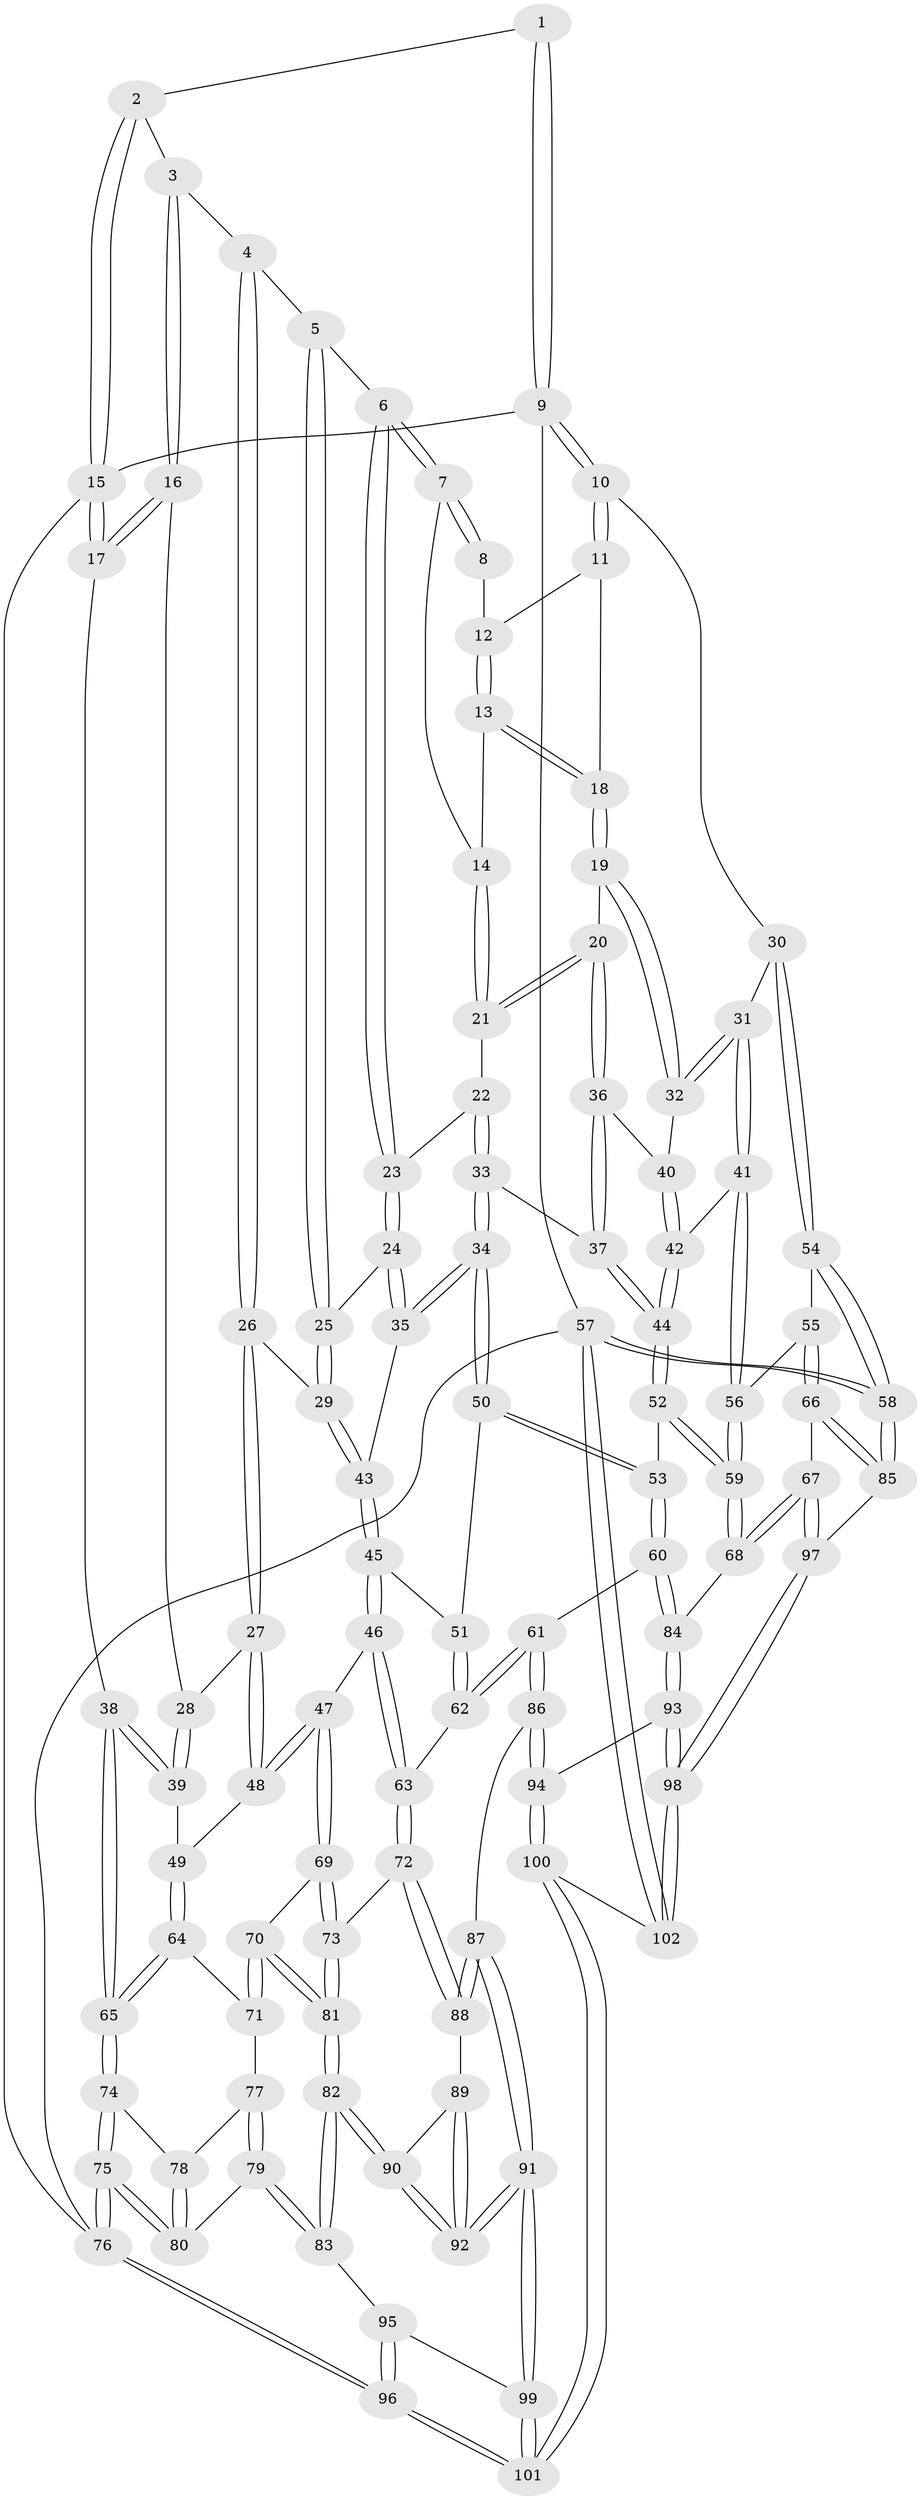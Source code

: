 // coarse degree distribution, {3: 0.08064516129032258, 5: 0.3225806451612903, 4: 0.43548387096774194, 7: 0.016129032258064516, 6: 0.14516129032258066}
// Generated by graph-tools (version 1.1) at 2025/52/02/27/25 19:52:38]
// undirected, 102 vertices, 252 edges
graph export_dot {
graph [start="1"]
  node [color=gray90,style=filled];
  1 [pos="+0.7247902743506779+0"];
  2 [pos="+0.28422755997065347+0"];
  3 [pos="+0.2998899085357459+0"];
  4 [pos="+0.4745043613298548+0.15889339685168397"];
  5 [pos="+0.496749944470104+0.16401268509187836"];
  6 [pos="+0.5945438720486517+0.17395064172934585"];
  7 [pos="+0.5966491123944674+0.17313248239847998"];
  8 [pos="+0.7234792186691468+0"];
  9 [pos="+1+0"];
  10 [pos="+1+0.07481219247027995"];
  11 [pos="+0.9633965574732755+0.143504024569743"];
  12 [pos="+0.7823659567914506+0.041374111299595104"];
  13 [pos="+0.7349218280678869+0.1905049899867891"];
  14 [pos="+0.7249362199893344+0.19232705562298633"];
  15 [pos="+0+0"];
  16 [pos="+0.20060162727462383+0.16516670511904905"];
  17 [pos="+0+0.15960525689830082"];
  18 [pos="+0.8182231561892921+0.22068920919822047"];
  19 [pos="+0.8341437226950823+0.32743073004251766"];
  20 [pos="+0.713108037961618+0.33240586120861304"];
  21 [pos="+0.7112900791395959+0.3303971531336145"];
  22 [pos="+0.6693788819359123+0.3314463032159285"];
  23 [pos="+0.6098988262177227+0.29167675705206897"];
  24 [pos="+0.5757800314925624+0.37140395218346894"];
  25 [pos="+0.5293486641518542+0.3342011721081323"];
  26 [pos="+0.41240889214962745+0.33875325451432126"];
  27 [pos="+0.3068394481005699+0.35791806198872333"];
  28 [pos="+0.19442880280827654+0.24406889963743614"];
  29 [pos="+0.42210879269373547+0.3501061344475959"];
  30 [pos="+1+0.2384172626567205"];
  31 [pos="+0.8814309120706559+0.37457188821190934"];
  32 [pos="+0.8343905957203761+0.327906936018709"];
  33 [pos="+0.6314406305441167+0.4420264832227993"];
  34 [pos="+0.6010879365989448+0.45238852529437396"];
  35 [pos="+0.5762700077903349+0.4279842052624103"];
  36 [pos="+0.7195301498999314+0.39129074859875923"];
  37 [pos="+0.6738308469581038+0.4383030780615692"];
  38 [pos="+0+0.4611813103655293"];
  39 [pos="+0.06111120356263587+0.3929020804084034"];
  40 [pos="+0.7509325049844031+0.3948864023390991"];
  41 [pos="+0.8558775144314518+0.5062452431089781"];
  42 [pos="+0.8354904845270783+0.5124233876686383"];
  43 [pos="+0.46167247420170965+0.42019906115172634"];
  44 [pos="+0.8058617343176109+0.5288055614919007"];
  45 [pos="+0.4041152787907126+0.5323100279511161"];
  46 [pos="+0.34306341264819407+0.5500237640015653"];
  47 [pos="+0.29920380226052934+0.5549070754536806"];
  48 [pos="+0.2761619060992516+0.5292069128231739"];
  49 [pos="+0.2577007895117608+0.5251352699208929"];
  50 [pos="+0.5945841408703805+0.5337311897548331"];
  51 [pos="+0.43183954761370724+0.5449655542569338"];
  52 [pos="+0.7769394784191713+0.5668616668331059"];
  53 [pos="+0.6417188597228798+0.6417554828762807"];
  54 [pos="+1+0.5399015417057057"];
  55 [pos="+0.9805910227163309+0.5508629995392459"];
  56 [pos="+0.9315638964319479+0.5454828448573746"];
  57 [pos="+1+1"];
  58 [pos="+1+0.8625267253005465"];
  59 [pos="+0.8634001567529656+0.7386280906175228"];
  60 [pos="+0.6223053991522748+0.7057328327959961"];
  61 [pos="+0.5969816587491916+0.7195603669388503"];
  62 [pos="+0.5311364016401375+0.6994329169669932"];
  63 [pos="+0.46895703408708517+0.7044187428888473"];
  64 [pos="+0.08421992273127002+0.604355689891497"];
  65 [pos="+0+0.489965146000501"];
  66 [pos="+0.9223287431646596+0.7919977855249168"];
  67 [pos="+0.8873480710420776+0.7879497539988843"];
  68 [pos="+0.8658640988777629+0.7763352061187586"];
  69 [pos="+0.2945591183227678+0.583262842361716"];
  70 [pos="+0.1881754648997925+0.6960197336094304"];
  71 [pos="+0.13367365399025805+0.6921990010973279"];
  72 [pos="+0.38113440894072603+0.737510968940712"];
  73 [pos="+0.350192466280913+0.7270317592209984"];
  74 [pos="+0+0.5492794466227174"];
  75 [pos="+0+0.7796235969227364"];
  76 [pos="+0+1"];
  77 [pos="+0.13333522401951708+0.692593036453905"];
  78 [pos="+0.03330689417781729+0.7036291168166487"];
  79 [pos="+0.07432904274043754+0.8095403197830615"];
  80 [pos="+0.06561067687989568+0.8066139165111516"];
  81 [pos="+0.2474934508484456+0.8185918628263866"];
  82 [pos="+0.24587677548419598+0.825515514919969"];
  83 [pos="+0.08382652959542383+0.822710190807767"];
  84 [pos="+0.7544864471354881+0.7882766847347874"];
  85 [pos="+1+0.8475664903844692"];
  86 [pos="+0.5386522420284752+0.8639625393956855"];
  87 [pos="+0.48639008932050404+0.875413100641909"];
  88 [pos="+0.4097493420288567+0.820426146236756"];
  89 [pos="+0.3848147044611362+0.8338898546196948"];
  90 [pos="+0.2519233394658501+0.8435454553825255"];
  91 [pos="+0.2770449507330481+1"];
  92 [pos="+0.2761587673768205+1"];
  93 [pos="+0.7142236932029407+0.9679733057345226"];
  94 [pos="+0.5396292944564725+0.8654184503920704"];
  95 [pos="+0.08262448270184974+0.8454604792188113"];
  96 [pos="+0+1"];
  97 [pos="+0.8319483225928749+1"];
  98 [pos="+0.7617963520354168+1"];
  99 [pos="+0.25121136072686895+1"];
  100 [pos="+0.56111297427978+1"];
  101 [pos="+0.24185754765941297+1"];
  102 [pos="+0.7528205873767732+1"];
  1 -- 2;
  1 -- 9;
  1 -- 9;
  2 -- 3;
  2 -- 15;
  2 -- 15;
  3 -- 4;
  3 -- 16;
  3 -- 16;
  4 -- 5;
  4 -- 26;
  4 -- 26;
  5 -- 6;
  5 -- 25;
  5 -- 25;
  6 -- 7;
  6 -- 7;
  6 -- 23;
  6 -- 23;
  7 -- 8;
  7 -- 8;
  7 -- 14;
  8 -- 12;
  9 -- 10;
  9 -- 10;
  9 -- 15;
  9 -- 57;
  10 -- 11;
  10 -- 11;
  10 -- 30;
  11 -- 12;
  11 -- 18;
  12 -- 13;
  12 -- 13;
  13 -- 14;
  13 -- 18;
  13 -- 18;
  14 -- 21;
  14 -- 21;
  15 -- 17;
  15 -- 17;
  15 -- 76;
  16 -- 17;
  16 -- 17;
  16 -- 28;
  17 -- 38;
  18 -- 19;
  18 -- 19;
  19 -- 20;
  19 -- 32;
  19 -- 32;
  20 -- 21;
  20 -- 21;
  20 -- 36;
  20 -- 36;
  21 -- 22;
  22 -- 23;
  22 -- 33;
  22 -- 33;
  23 -- 24;
  23 -- 24;
  24 -- 25;
  24 -- 35;
  24 -- 35;
  25 -- 29;
  25 -- 29;
  26 -- 27;
  26 -- 27;
  26 -- 29;
  27 -- 28;
  27 -- 48;
  27 -- 48;
  28 -- 39;
  28 -- 39;
  29 -- 43;
  29 -- 43;
  30 -- 31;
  30 -- 54;
  30 -- 54;
  31 -- 32;
  31 -- 32;
  31 -- 41;
  31 -- 41;
  32 -- 40;
  33 -- 34;
  33 -- 34;
  33 -- 37;
  34 -- 35;
  34 -- 35;
  34 -- 50;
  34 -- 50;
  35 -- 43;
  36 -- 37;
  36 -- 37;
  36 -- 40;
  37 -- 44;
  37 -- 44;
  38 -- 39;
  38 -- 39;
  38 -- 65;
  38 -- 65;
  39 -- 49;
  40 -- 42;
  40 -- 42;
  41 -- 42;
  41 -- 56;
  41 -- 56;
  42 -- 44;
  42 -- 44;
  43 -- 45;
  43 -- 45;
  44 -- 52;
  44 -- 52;
  45 -- 46;
  45 -- 46;
  45 -- 51;
  46 -- 47;
  46 -- 63;
  46 -- 63;
  47 -- 48;
  47 -- 48;
  47 -- 69;
  47 -- 69;
  48 -- 49;
  49 -- 64;
  49 -- 64;
  50 -- 51;
  50 -- 53;
  50 -- 53;
  51 -- 62;
  51 -- 62;
  52 -- 53;
  52 -- 59;
  52 -- 59;
  53 -- 60;
  53 -- 60;
  54 -- 55;
  54 -- 58;
  54 -- 58;
  55 -- 56;
  55 -- 66;
  55 -- 66;
  56 -- 59;
  56 -- 59;
  57 -- 58;
  57 -- 58;
  57 -- 102;
  57 -- 102;
  57 -- 76;
  58 -- 85;
  58 -- 85;
  59 -- 68;
  59 -- 68;
  60 -- 61;
  60 -- 84;
  60 -- 84;
  61 -- 62;
  61 -- 62;
  61 -- 86;
  61 -- 86;
  62 -- 63;
  63 -- 72;
  63 -- 72;
  64 -- 65;
  64 -- 65;
  64 -- 71;
  65 -- 74;
  65 -- 74;
  66 -- 67;
  66 -- 85;
  66 -- 85;
  67 -- 68;
  67 -- 68;
  67 -- 97;
  67 -- 97;
  68 -- 84;
  69 -- 70;
  69 -- 73;
  69 -- 73;
  70 -- 71;
  70 -- 71;
  70 -- 81;
  70 -- 81;
  71 -- 77;
  72 -- 73;
  72 -- 88;
  72 -- 88;
  73 -- 81;
  73 -- 81;
  74 -- 75;
  74 -- 75;
  74 -- 78;
  75 -- 76;
  75 -- 76;
  75 -- 80;
  75 -- 80;
  76 -- 96;
  76 -- 96;
  77 -- 78;
  77 -- 79;
  77 -- 79;
  78 -- 80;
  78 -- 80;
  79 -- 80;
  79 -- 83;
  79 -- 83;
  81 -- 82;
  81 -- 82;
  82 -- 83;
  82 -- 83;
  82 -- 90;
  82 -- 90;
  83 -- 95;
  84 -- 93;
  84 -- 93;
  85 -- 97;
  86 -- 87;
  86 -- 94;
  86 -- 94;
  87 -- 88;
  87 -- 88;
  87 -- 91;
  87 -- 91;
  88 -- 89;
  89 -- 90;
  89 -- 92;
  89 -- 92;
  90 -- 92;
  90 -- 92;
  91 -- 92;
  91 -- 92;
  91 -- 99;
  91 -- 99;
  93 -- 94;
  93 -- 98;
  93 -- 98;
  94 -- 100;
  94 -- 100;
  95 -- 96;
  95 -- 96;
  95 -- 99;
  96 -- 101;
  96 -- 101;
  97 -- 98;
  97 -- 98;
  98 -- 102;
  98 -- 102;
  99 -- 101;
  99 -- 101;
  100 -- 101;
  100 -- 101;
  100 -- 102;
}
